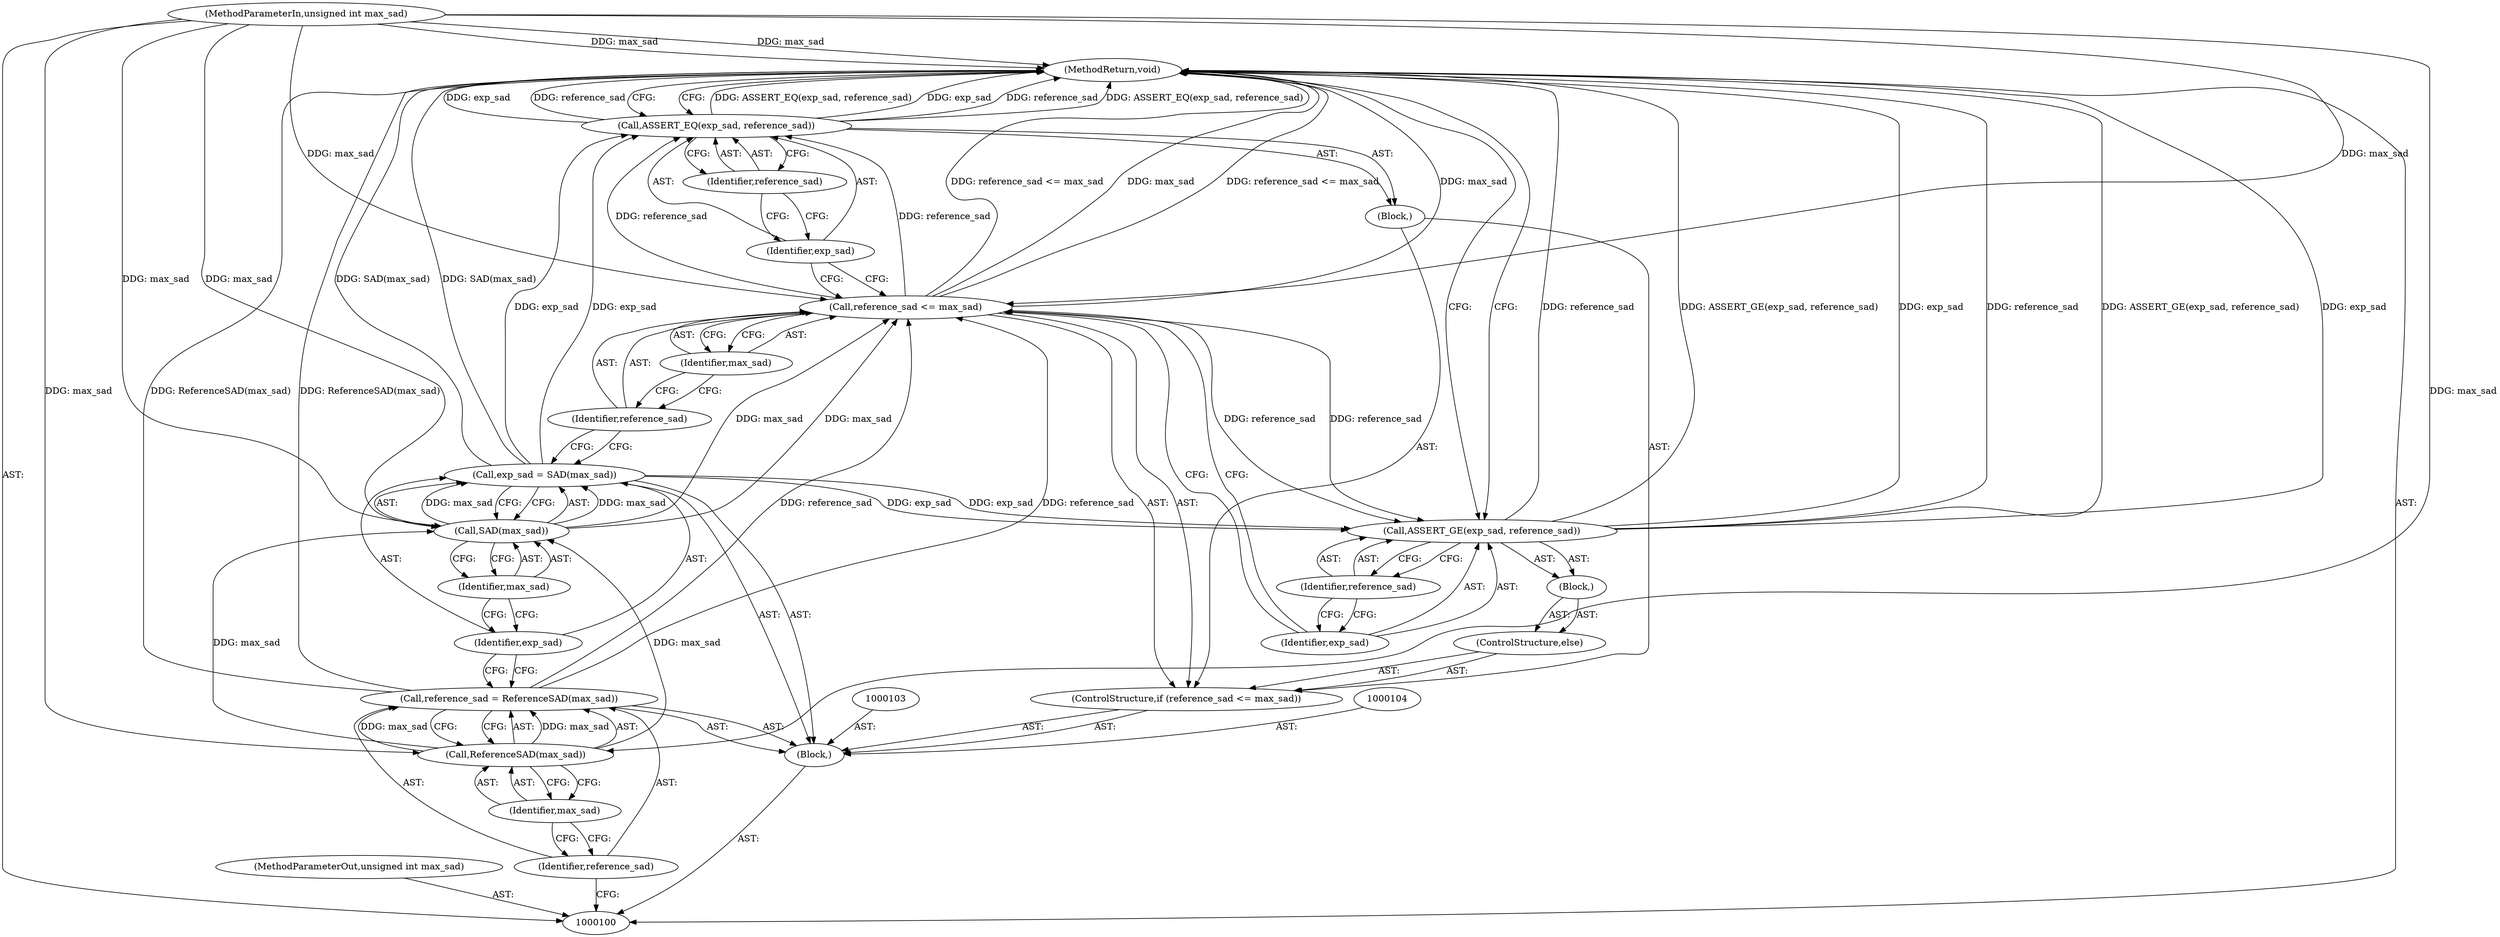 digraph "1_Android_5a9753fca56f0eeb9f61e342b2fccffc364f9426_95" {
"1000101" [label="(MethodParameterIn,unsigned int max_sad)"];
"1000158" [label="(MethodParameterOut,unsigned int max_sad)"];
"1000126" [label="(MethodReturn,void)"];
"1000102" [label="(Block,)"];
"1000107" [label="(Call,ReferenceSAD(max_sad))"];
"1000108" [label="(Identifier,max_sad)"];
"1000105" [label="(Call,reference_sad = ReferenceSAD(max_sad))"];
"1000106" [label="(Identifier,reference_sad)"];
"1000111" [label="(Call,SAD(max_sad))"];
"1000112" [label="(Identifier,max_sad)"];
"1000109" [label="(Call,exp_sad = SAD(max_sad))"];
"1000110" [label="(Identifier,exp_sad)"];
"1000116" [label="(Identifier,max_sad)"];
"1000117" [label="(Block,)"];
"1000113" [label="(ControlStructure,if (reference_sad <= max_sad))"];
"1000114" [label="(Call,reference_sad <= max_sad)"];
"1000115" [label="(Identifier,reference_sad)"];
"1000119" [label="(Identifier,exp_sad)"];
"1000120" [label="(Identifier,reference_sad)"];
"1000118" [label="(Call,ASSERT_EQ(exp_sad, reference_sad))"];
"1000122" [label="(Block,)"];
"1000121" [label="(ControlStructure,else)"];
"1000124" [label="(Identifier,exp_sad)"];
"1000125" [label="(Identifier,reference_sad)"];
"1000123" [label="(Call,ASSERT_GE(exp_sad, reference_sad))"];
"1000101" -> "1000100"  [label="AST: "];
"1000101" -> "1000126"  [label="DDG: max_sad"];
"1000101" -> "1000107"  [label="DDG: max_sad"];
"1000101" -> "1000111"  [label="DDG: max_sad"];
"1000101" -> "1000114"  [label="DDG: max_sad"];
"1000158" -> "1000100"  [label="AST: "];
"1000126" -> "1000100"  [label="AST: "];
"1000126" -> "1000118"  [label="CFG: "];
"1000126" -> "1000123"  [label="CFG: "];
"1000123" -> "1000126"  [label="DDG: reference_sad"];
"1000123" -> "1000126"  [label="DDG: ASSERT_GE(exp_sad, reference_sad)"];
"1000123" -> "1000126"  [label="DDG: exp_sad"];
"1000105" -> "1000126"  [label="DDG: ReferenceSAD(max_sad)"];
"1000114" -> "1000126"  [label="DDG: reference_sad <= max_sad"];
"1000114" -> "1000126"  [label="DDG: max_sad"];
"1000118" -> "1000126"  [label="DDG: ASSERT_EQ(exp_sad, reference_sad)"];
"1000118" -> "1000126"  [label="DDG: exp_sad"];
"1000118" -> "1000126"  [label="DDG: reference_sad"];
"1000101" -> "1000126"  [label="DDG: max_sad"];
"1000109" -> "1000126"  [label="DDG: SAD(max_sad)"];
"1000102" -> "1000100"  [label="AST: "];
"1000103" -> "1000102"  [label="AST: "];
"1000104" -> "1000102"  [label="AST: "];
"1000105" -> "1000102"  [label="AST: "];
"1000109" -> "1000102"  [label="AST: "];
"1000113" -> "1000102"  [label="AST: "];
"1000107" -> "1000105"  [label="AST: "];
"1000107" -> "1000108"  [label="CFG: "];
"1000108" -> "1000107"  [label="AST: "];
"1000105" -> "1000107"  [label="CFG: "];
"1000107" -> "1000105"  [label="DDG: max_sad"];
"1000101" -> "1000107"  [label="DDG: max_sad"];
"1000107" -> "1000111"  [label="DDG: max_sad"];
"1000108" -> "1000107"  [label="AST: "];
"1000108" -> "1000106"  [label="CFG: "];
"1000107" -> "1000108"  [label="CFG: "];
"1000105" -> "1000102"  [label="AST: "];
"1000105" -> "1000107"  [label="CFG: "];
"1000106" -> "1000105"  [label="AST: "];
"1000107" -> "1000105"  [label="AST: "];
"1000110" -> "1000105"  [label="CFG: "];
"1000105" -> "1000126"  [label="DDG: ReferenceSAD(max_sad)"];
"1000107" -> "1000105"  [label="DDG: max_sad"];
"1000105" -> "1000114"  [label="DDG: reference_sad"];
"1000106" -> "1000105"  [label="AST: "];
"1000106" -> "1000100"  [label="CFG: "];
"1000108" -> "1000106"  [label="CFG: "];
"1000111" -> "1000109"  [label="AST: "];
"1000111" -> "1000112"  [label="CFG: "];
"1000112" -> "1000111"  [label="AST: "];
"1000109" -> "1000111"  [label="CFG: "];
"1000111" -> "1000109"  [label="DDG: max_sad"];
"1000107" -> "1000111"  [label="DDG: max_sad"];
"1000101" -> "1000111"  [label="DDG: max_sad"];
"1000111" -> "1000114"  [label="DDG: max_sad"];
"1000112" -> "1000111"  [label="AST: "];
"1000112" -> "1000110"  [label="CFG: "];
"1000111" -> "1000112"  [label="CFG: "];
"1000109" -> "1000102"  [label="AST: "];
"1000109" -> "1000111"  [label="CFG: "];
"1000110" -> "1000109"  [label="AST: "];
"1000111" -> "1000109"  [label="AST: "];
"1000115" -> "1000109"  [label="CFG: "];
"1000109" -> "1000126"  [label="DDG: SAD(max_sad)"];
"1000111" -> "1000109"  [label="DDG: max_sad"];
"1000109" -> "1000118"  [label="DDG: exp_sad"];
"1000109" -> "1000123"  [label="DDG: exp_sad"];
"1000110" -> "1000109"  [label="AST: "];
"1000110" -> "1000105"  [label="CFG: "];
"1000112" -> "1000110"  [label="CFG: "];
"1000116" -> "1000114"  [label="AST: "];
"1000116" -> "1000115"  [label="CFG: "];
"1000114" -> "1000116"  [label="CFG: "];
"1000117" -> "1000113"  [label="AST: "];
"1000118" -> "1000117"  [label="AST: "];
"1000113" -> "1000102"  [label="AST: "];
"1000114" -> "1000113"  [label="AST: "];
"1000117" -> "1000113"  [label="AST: "];
"1000121" -> "1000113"  [label="AST: "];
"1000114" -> "1000113"  [label="AST: "];
"1000114" -> "1000116"  [label="CFG: "];
"1000115" -> "1000114"  [label="AST: "];
"1000116" -> "1000114"  [label="AST: "];
"1000119" -> "1000114"  [label="CFG: "];
"1000124" -> "1000114"  [label="CFG: "];
"1000114" -> "1000126"  [label="DDG: reference_sad <= max_sad"];
"1000114" -> "1000126"  [label="DDG: max_sad"];
"1000105" -> "1000114"  [label="DDG: reference_sad"];
"1000111" -> "1000114"  [label="DDG: max_sad"];
"1000101" -> "1000114"  [label="DDG: max_sad"];
"1000114" -> "1000118"  [label="DDG: reference_sad"];
"1000114" -> "1000123"  [label="DDG: reference_sad"];
"1000115" -> "1000114"  [label="AST: "];
"1000115" -> "1000109"  [label="CFG: "];
"1000116" -> "1000115"  [label="CFG: "];
"1000119" -> "1000118"  [label="AST: "];
"1000119" -> "1000114"  [label="CFG: "];
"1000120" -> "1000119"  [label="CFG: "];
"1000120" -> "1000118"  [label="AST: "];
"1000120" -> "1000119"  [label="CFG: "];
"1000118" -> "1000120"  [label="CFG: "];
"1000118" -> "1000117"  [label="AST: "];
"1000118" -> "1000120"  [label="CFG: "];
"1000119" -> "1000118"  [label="AST: "];
"1000120" -> "1000118"  [label="AST: "];
"1000126" -> "1000118"  [label="CFG: "];
"1000118" -> "1000126"  [label="DDG: ASSERT_EQ(exp_sad, reference_sad)"];
"1000118" -> "1000126"  [label="DDG: exp_sad"];
"1000118" -> "1000126"  [label="DDG: reference_sad"];
"1000109" -> "1000118"  [label="DDG: exp_sad"];
"1000114" -> "1000118"  [label="DDG: reference_sad"];
"1000122" -> "1000121"  [label="AST: "];
"1000123" -> "1000122"  [label="AST: "];
"1000121" -> "1000113"  [label="AST: "];
"1000122" -> "1000121"  [label="AST: "];
"1000124" -> "1000123"  [label="AST: "];
"1000124" -> "1000114"  [label="CFG: "];
"1000125" -> "1000124"  [label="CFG: "];
"1000125" -> "1000123"  [label="AST: "];
"1000125" -> "1000124"  [label="CFG: "];
"1000123" -> "1000125"  [label="CFG: "];
"1000123" -> "1000122"  [label="AST: "];
"1000123" -> "1000125"  [label="CFG: "];
"1000124" -> "1000123"  [label="AST: "];
"1000125" -> "1000123"  [label="AST: "];
"1000126" -> "1000123"  [label="CFG: "];
"1000123" -> "1000126"  [label="DDG: reference_sad"];
"1000123" -> "1000126"  [label="DDG: ASSERT_GE(exp_sad, reference_sad)"];
"1000123" -> "1000126"  [label="DDG: exp_sad"];
"1000109" -> "1000123"  [label="DDG: exp_sad"];
"1000114" -> "1000123"  [label="DDG: reference_sad"];
}
